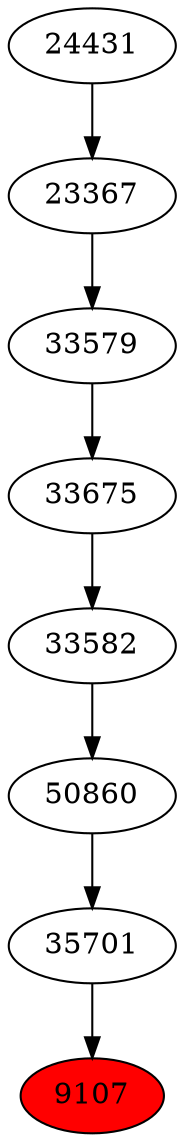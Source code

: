 strict digraph{ 
9107 [label="9107" fillcolor=red style=filled]
35701 -> 9107
35701 [label="35701"]
50860 -> 35701
50860 [label="50860"]
33582 -> 50860
33582 [label="33582"]
33675 -> 33582
33675 [label="33675"]
33579 -> 33675
33579 [label="33579"]
23367 -> 33579
23367 [label="23367"]
24431 -> 23367
24431 [label="24431"]
}